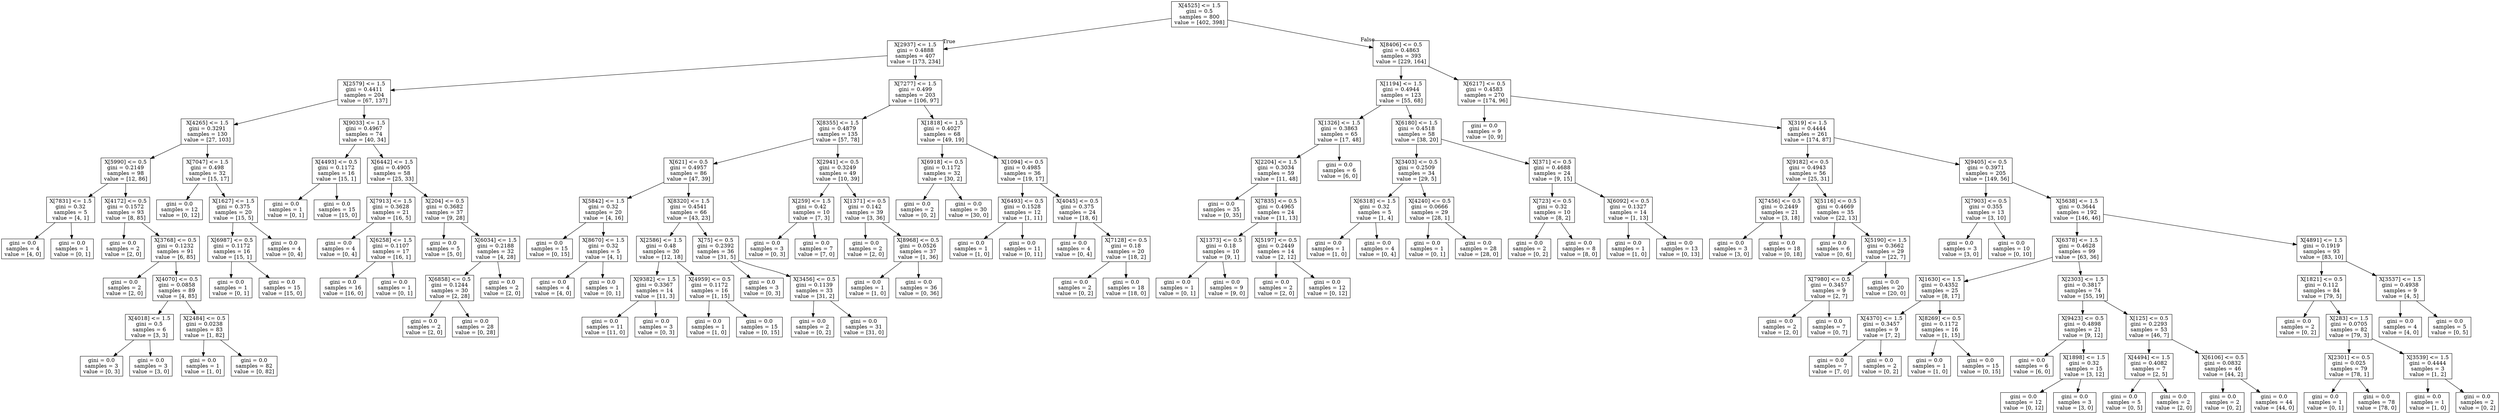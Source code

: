 digraph Tree {
node [shape=box] ;
0 [label="X[4525] <= 1.5\ngini = 0.5\nsamples = 800\nvalue = [402, 398]"] ;
1 [label="X[2937] <= 1.5\ngini = 0.4888\nsamples = 407\nvalue = [173, 234]"] ;
0 -> 1 [labeldistance=2.5, labelangle=45, headlabel="True"] ;
2 [label="X[2579] <= 1.5\ngini = 0.4411\nsamples = 204\nvalue = [67, 137]"] ;
1 -> 2 ;
3 [label="X[4265] <= 1.5\ngini = 0.3291\nsamples = 130\nvalue = [27, 103]"] ;
2 -> 3 ;
4 [label="X[5990] <= 0.5\ngini = 0.2149\nsamples = 98\nvalue = [12, 86]"] ;
3 -> 4 ;
5 [label="X[7831] <= 1.5\ngini = 0.32\nsamples = 5\nvalue = [4, 1]"] ;
4 -> 5 ;
6 [label="gini = 0.0\nsamples = 4\nvalue = [4, 0]"] ;
5 -> 6 ;
7 [label="gini = 0.0\nsamples = 1\nvalue = [0, 1]"] ;
5 -> 7 ;
8 [label="X[4172] <= 0.5\ngini = 0.1572\nsamples = 93\nvalue = [8, 85]"] ;
4 -> 8 ;
9 [label="gini = 0.0\nsamples = 2\nvalue = [2, 0]"] ;
8 -> 9 ;
10 [label="X[3768] <= 0.5\ngini = 0.1232\nsamples = 91\nvalue = [6, 85]"] ;
8 -> 10 ;
11 [label="gini = 0.0\nsamples = 2\nvalue = [2, 0]"] ;
10 -> 11 ;
12 [label="X[4070] <= 0.5\ngini = 0.0858\nsamples = 89\nvalue = [4, 85]"] ;
10 -> 12 ;
13 [label="X[4018] <= 1.5\ngini = 0.5\nsamples = 6\nvalue = [3, 3]"] ;
12 -> 13 ;
14 [label="gini = 0.0\nsamples = 3\nvalue = [0, 3]"] ;
13 -> 14 ;
15 [label="gini = 0.0\nsamples = 3\nvalue = [3, 0]"] ;
13 -> 15 ;
16 [label="X[2484] <= 0.5\ngini = 0.0238\nsamples = 83\nvalue = [1, 82]"] ;
12 -> 16 ;
17 [label="gini = 0.0\nsamples = 1\nvalue = [1, 0]"] ;
16 -> 17 ;
18 [label="gini = 0.0\nsamples = 82\nvalue = [0, 82]"] ;
16 -> 18 ;
19 [label="X[7047] <= 1.5\ngini = 0.498\nsamples = 32\nvalue = [15, 17]"] ;
3 -> 19 ;
20 [label="gini = 0.0\nsamples = 12\nvalue = [0, 12]"] ;
19 -> 20 ;
21 [label="X[1627] <= 1.5\ngini = 0.375\nsamples = 20\nvalue = [15, 5]"] ;
19 -> 21 ;
22 [label="X[6987] <= 0.5\ngini = 0.1172\nsamples = 16\nvalue = [15, 1]"] ;
21 -> 22 ;
23 [label="gini = 0.0\nsamples = 1\nvalue = [0, 1]"] ;
22 -> 23 ;
24 [label="gini = 0.0\nsamples = 15\nvalue = [15, 0]"] ;
22 -> 24 ;
25 [label="gini = 0.0\nsamples = 4\nvalue = [0, 4]"] ;
21 -> 25 ;
26 [label="X[9033] <= 1.5\ngini = 0.4967\nsamples = 74\nvalue = [40, 34]"] ;
2 -> 26 ;
27 [label="X[4493] <= 0.5\ngini = 0.1172\nsamples = 16\nvalue = [15, 1]"] ;
26 -> 27 ;
28 [label="gini = 0.0\nsamples = 1\nvalue = [0, 1]"] ;
27 -> 28 ;
29 [label="gini = 0.0\nsamples = 15\nvalue = [15, 0]"] ;
27 -> 29 ;
30 [label="X[6442] <= 1.5\ngini = 0.4905\nsamples = 58\nvalue = [25, 33]"] ;
26 -> 30 ;
31 [label="X[7913] <= 1.5\ngini = 0.3628\nsamples = 21\nvalue = [16, 5]"] ;
30 -> 31 ;
32 [label="gini = 0.0\nsamples = 4\nvalue = [0, 4]"] ;
31 -> 32 ;
33 [label="X[6258] <= 1.5\ngini = 0.1107\nsamples = 17\nvalue = [16, 1]"] ;
31 -> 33 ;
34 [label="gini = 0.0\nsamples = 16\nvalue = [16, 0]"] ;
33 -> 34 ;
35 [label="gini = 0.0\nsamples = 1\nvalue = [0, 1]"] ;
33 -> 35 ;
36 [label="X[204] <= 0.5\ngini = 0.3682\nsamples = 37\nvalue = [9, 28]"] ;
30 -> 36 ;
37 [label="gini = 0.0\nsamples = 5\nvalue = [5, 0]"] ;
36 -> 37 ;
38 [label="X[6034] <= 1.5\ngini = 0.2188\nsamples = 32\nvalue = [4, 28]"] ;
36 -> 38 ;
39 [label="X[6858] <= 0.5\ngini = 0.1244\nsamples = 30\nvalue = [2, 28]"] ;
38 -> 39 ;
40 [label="gini = 0.0\nsamples = 2\nvalue = [2, 0]"] ;
39 -> 40 ;
41 [label="gini = 0.0\nsamples = 28\nvalue = [0, 28]"] ;
39 -> 41 ;
42 [label="gini = 0.0\nsamples = 2\nvalue = [2, 0]"] ;
38 -> 42 ;
43 [label="X[7277] <= 1.5\ngini = 0.499\nsamples = 203\nvalue = [106, 97]"] ;
1 -> 43 ;
44 [label="X[8355] <= 1.5\ngini = 0.4879\nsamples = 135\nvalue = [57, 78]"] ;
43 -> 44 ;
45 [label="X[621] <= 0.5\ngini = 0.4957\nsamples = 86\nvalue = [47, 39]"] ;
44 -> 45 ;
46 [label="X[5842] <= 1.5\ngini = 0.32\nsamples = 20\nvalue = [4, 16]"] ;
45 -> 46 ;
47 [label="gini = 0.0\nsamples = 15\nvalue = [0, 15]"] ;
46 -> 47 ;
48 [label="X[8670] <= 1.5\ngini = 0.32\nsamples = 5\nvalue = [4, 1]"] ;
46 -> 48 ;
49 [label="gini = 0.0\nsamples = 4\nvalue = [4, 0]"] ;
48 -> 49 ;
50 [label="gini = 0.0\nsamples = 1\nvalue = [0, 1]"] ;
48 -> 50 ;
51 [label="X[8320] <= 1.5\ngini = 0.4541\nsamples = 66\nvalue = [43, 23]"] ;
45 -> 51 ;
52 [label="X[2586] <= 1.5\ngini = 0.48\nsamples = 30\nvalue = [12, 18]"] ;
51 -> 52 ;
53 [label="X[9382] <= 1.5\ngini = 0.3367\nsamples = 14\nvalue = [11, 3]"] ;
52 -> 53 ;
54 [label="gini = 0.0\nsamples = 11\nvalue = [11, 0]"] ;
53 -> 54 ;
55 [label="gini = 0.0\nsamples = 3\nvalue = [0, 3]"] ;
53 -> 55 ;
56 [label="X[4959] <= 0.5\ngini = 0.1172\nsamples = 16\nvalue = [1, 15]"] ;
52 -> 56 ;
57 [label="gini = 0.0\nsamples = 1\nvalue = [1, 0]"] ;
56 -> 57 ;
58 [label="gini = 0.0\nsamples = 15\nvalue = [0, 15]"] ;
56 -> 58 ;
59 [label="X[75] <= 0.5\ngini = 0.2392\nsamples = 36\nvalue = [31, 5]"] ;
51 -> 59 ;
60 [label="gini = 0.0\nsamples = 3\nvalue = [0, 3]"] ;
59 -> 60 ;
61 [label="X[3456] <= 0.5\ngini = 0.1139\nsamples = 33\nvalue = [31, 2]"] ;
59 -> 61 ;
62 [label="gini = 0.0\nsamples = 2\nvalue = [0, 2]"] ;
61 -> 62 ;
63 [label="gini = 0.0\nsamples = 31\nvalue = [31, 0]"] ;
61 -> 63 ;
64 [label="X[2941] <= 0.5\ngini = 0.3249\nsamples = 49\nvalue = [10, 39]"] ;
44 -> 64 ;
65 [label="X[259] <= 1.5\ngini = 0.42\nsamples = 10\nvalue = [7, 3]"] ;
64 -> 65 ;
66 [label="gini = 0.0\nsamples = 3\nvalue = [0, 3]"] ;
65 -> 66 ;
67 [label="gini = 0.0\nsamples = 7\nvalue = [7, 0]"] ;
65 -> 67 ;
68 [label="X[1371] <= 0.5\ngini = 0.142\nsamples = 39\nvalue = [3, 36]"] ;
64 -> 68 ;
69 [label="gini = 0.0\nsamples = 2\nvalue = [2, 0]"] ;
68 -> 69 ;
70 [label="X[8968] <= 0.5\ngini = 0.0526\nsamples = 37\nvalue = [1, 36]"] ;
68 -> 70 ;
71 [label="gini = 0.0\nsamples = 1\nvalue = [1, 0]"] ;
70 -> 71 ;
72 [label="gini = 0.0\nsamples = 36\nvalue = [0, 36]"] ;
70 -> 72 ;
73 [label="X[1818] <= 1.5\ngini = 0.4027\nsamples = 68\nvalue = [49, 19]"] ;
43 -> 73 ;
74 [label="X[6918] <= 0.5\ngini = 0.1172\nsamples = 32\nvalue = [30, 2]"] ;
73 -> 74 ;
75 [label="gini = 0.0\nsamples = 2\nvalue = [0, 2]"] ;
74 -> 75 ;
76 [label="gini = 0.0\nsamples = 30\nvalue = [30, 0]"] ;
74 -> 76 ;
77 [label="X[1094] <= 0.5\ngini = 0.4985\nsamples = 36\nvalue = [19, 17]"] ;
73 -> 77 ;
78 [label="X[6493] <= 0.5\ngini = 0.1528\nsamples = 12\nvalue = [1, 11]"] ;
77 -> 78 ;
79 [label="gini = 0.0\nsamples = 1\nvalue = [1, 0]"] ;
78 -> 79 ;
80 [label="gini = 0.0\nsamples = 11\nvalue = [0, 11]"] ;
78 -> 80 ;
81 [label="X[4045] <= 0.5\ngini = 0.375\nsamples = 24\nvalue = [18, 6]"] ;
77 -> 81 ;
82 [label="gini = 0.0\nsamples = 4\nvalue = [0, 4]"] ;
81 -> 82 ;
83 [label="X[7128] <= 0.5\ngini = 0.18\nsamples = 20\nvalue = [18, 2]"] ;
81 -> 83 ;
84 [label="gini = 0.0\nsamples = 2\nvalue = [0, 2]"] ;
83 -> 84 ;
85 [label="gini = 0.0\nsamples = 18\nvalue = [18, 0]"] ;
83 -> 85 ;
86 [label="X[8406] <= 0.5\ngini = 0.4863\nsamples = 393\nvalue = [229, 164]"] ;
0 -> 86 [labeldistance=2.5, labelangle=-45, headlabel="False"] ;
87 [label="X[1194] <= 1.5\ngini = 0.4944\nsamples = 123\nvalue = [55, 68]"] ;
86 -> 87 ;
88 [label="X[1326] <= 1.5\ngini = 0.3863\nsamples = 65\nvalue = [17, 48]"] ;
87 -> 88 ;
89 [label="X[2204] <= 1.5\ngini = 0.3034\nsamples = 59\nvalue = [11, 48]"] ;
88 -> 89 ;
90 [label="gini = 0.0\nsamples = 35\nvalue = [0, 35]"] ;
89 -> 90 ;
91 [label="X[7835] <= 0.5\ngini = 0.4965\nsamples = 24\nvalue = [11, 13]"] ;
89 -> 91 ;
92 [label="X[1373] <= 0.5\ngini = 0.18\nsamples = 10\nvalue = [9, 1]"] ;
91 -> 92 ;
93 [label="gini = 0.0\nsamples = 1\nvalue = [0, 1]"] ;
92 -> 93 ;
94 [label="gini = 0.0\nsamples = 9\nvalue = [9, 0]"] ;
92 -> 94 ;
95 [label="X[5197] <= 0.5\ngini = 0.2449\nsamples = 14\nvalue = [2, 12]"] ;
91 -> 95 ;
96 [label="gini = 0.0\nsamples = 2\nvalue = [2, 0]"] ;
95 -> 96 ;
97 [label="gini = 0.0\nsamples = 12\nvalue = [0, 12]"] ;
95 -> 97 ;
98 [label="gini = 0.0\nsamples = 6\nvalue = [6, 0]"] ;
88 -> 98 ;
99 [label="X[6180] <= 1.5\ngini = 0.4518\nsamples = 58\nvalue = [38, 20]"] ;
87 -> 99 ;
100 [label="X[3403] <= 0.5\ngini = 0.2509\nsamples = 34\nvalue = [29, 5]"] ;
99 -> 100 ;
101 [label="X[6318] <= 1.5\ngini = 0.32\nsamples = 5\nvalue = [1, 4]"] ;
100 -> 101 ;
102 [label="gini = 0.0\nsamples = 1\nvalue = [1, 0]"] ;
101 -> 102 ;
103 [label="gini = 0.0\nsamples = 4\nvalue = [0, 4]"] ;
101 -> 103 ;
104 [label="X[4240] <= 0.5\ngini = 0.0666\nsamples = 29\nvalue = [28, 1]"] ;
100 -> 104 ;
105 [label="gini = 0.0\nsamples = 1\nvalue = [0, 1]"] ;
104 -> 105 ;
106 [label="gini = 0.0\nsamples = 28\nvalue = [28, 0]"] ;
104 -> 106 ;
107 [label="X[371] <= 0.5\ngini = 0.4688\nsamples = 24\nvalue = [9, 15]"] ;
99 -> 107 ;
108 [label="X[723] <= 0.5\ngini = 0.32\nsamples = 10\nvalue = [8, 2]"] ;
107 -> 108 ;
109 [label="gini = 0.0\nsamples = 2\nvalue = [0, 2]"] ;
108 -> 109 ;
110 [label="gini = 0.0\nsamples = 8\nvalue = [8, 0]"] ;
108 -> 110 ;
111 [label="X[6092] <= 0.5\ngini = 0.1327\nsamples = 14\nvalue = [1, 13]"] ;
107 -> 111 ;
112 [label="gini = 0.0\nsamples = 1\nvalue = [1, 0]"] ;
111 -> 112 ;
113 [label="gini = 0.0\nsamples = 13\nvalue = [0, 13]"] ;
111 -> 113 ;
114 [label="X[6217] <= 0.5\ngini = 0.4583\nsamples = 270\nvalue = [174, 96]"] ;
86 -> 114 ;
115 [label="gini = 0.0\nsamples = 9\nvalue = [0, 9]"] ;
114 -> 115 ;
116 [label="X[319] <= 1.5\ngini = 0.4444\nsamples = 261\nvalue = [174, 87]"] ;
114 -> 116 ;
117 [label="X[9182] <= 0.5\ngini = 0.4943\nsamples = 56\nvalue = [25, 31]"] ;
116 -> 117 ;
118 [label="X[7456] <= 0.5\ngini = 0.2449\nsamples = 21\nvalue = [3, 18]"] ;
117 -> 118 ;
119 [label="gini = 0.0\nsamples = 3\nvalue = [3, 0]"] ;
118 -> 119 ;
120 [label="gini = 0.0\nsamples = 18\nvalue = [0, 18]"] ;
118 -> 120 ;
121 [label="X[5116] <= 0.5\ngini = 0.4669\nsamples = 35\nvalue = [22, 13]"] ;
117 -> 121 ;
122 [label="gini = 0.0\nsamples = 6\nvalue = [0, 6]"] ;
121 -> 122 ;
123 [label="X[5190] <= 1.5\ngini = 0.3662\nsamples = 29\nvalue = [22, 7]"] ;
121 -> 123 ;
124 [label="X[7980] <= 0.5\ngini = 0.3457\nsamples = 9\nvalue = [2, 7]"] ;
123 -> 124 ;
125 [label="gini = 0.0\nsamples = 2\nvalue = [2, 0]"] ;
124 -> 125 ;
126 [label="gini = 0.0\nsamples = 7\nvalue = [0, 7]"] ;
124 -> 126 ;
127 [label="gini = 0.0\nsamples = 20\nvalue = [20, 0]"] ;
123 -> 127 ;
128 [label="X[9405] <= 0.5\ngini = 0.3971\nsamples = 205\nvalue = [149, 56]"] ;
116 -> 128 ;
129 [label="X[7903] <= 0.5\ngini = 0.355\nsamples = 13\nvalue = [3, 10]"] ;
128 -> 129 ;
130 [label="gini = 0.0\nsamples = 3\nvalue = [3, 0]"] ;
129 -> 130 ;
131 [label="gini = 0.0\nsamples = 10\nvalue = [0, 10]"] ;
129 -> 131 ;
132 [label="X[5638] <= 1.5\ngini = 0.3644\nsamples = 192\nvalue = [146, 46]"] ;
128 -> 132 ;
133 [label="X[6378] <= 1.5\ngini = 0.4628\nsamples = 99\nvalue = [63, 36]"] ;
132 -> 133 ;
134 [label="X[1630] <= 1.5\ngini = 0.4352\nsamples = 25\nvalue = [8, 17]"] ;
133 -> 134 ;
135 [label="X[4370] <= 1.5\ngini = 0.3457\nsamples = 9\nvalue = [7, 2]"] ;
134 -> 135 ;
136 [label="gini = 0.0\nsamples = 7\nvalue = [7, 0]"] ;
135 -> 136 ;
137 [label="gini = 0.0\nsamples = 2\nvalue = [0, 2]"] ;
135 -> 137 ;
138 [label="X[8269] <= 0.5\ngini = 0.1172\nsamples = 16\nvalue = [1, 15]"] ;
134 -> 138 ;
139 [label="gini = 0.0\nsamples = 1\nvalue = [1, 0]"] ;
138 -> 139 ;
140 [label="gini = 0.0\nsamples = 15\nvalue = [0, 15]"] ;
138 -> 140 ;
141 [label="X[2303] <= 1.5\ngini = 0.3817\nsamples = 74\nvalue = [55, 19]"] ;
133 -> 141 ;
142 [label="X[9423] <= 0.5\ngini = 0.4898\nsamples = 21\nvalue = [9, 12]"] ;
141 -> 142 ;
143 [label="gini = 0.0\nsamples = 6\nvalue = [6, 0]"] ;
142 -> 143 ;
144 [label="X[1898] <= 1.5\ngini = 0.32\nsamples = 15\nvalue = [3, 12]"] ;
142 -> 144 ;
145 [label="gini = 0.0\nsamples = 12\nvalue = [0, 12]"] ;
144 -> 145 ;
146 [label="gini = 0.0\nsamples = 3\nvalue = [3, 0]"] ;
144 -> 146 ;
147 [label="X[125] <= 0.5\ngini = 0.2293\nsamples = 53\nvalue = [46, 7]"] ;
141 -> 147 ;
148 [label="X[4494] <= 1.5\ngini = 0.4082\nsamples = 7\nvalue = [2, 5]"] ;
147 -> 148 ;
149 [label="gini = 0.0\nsamples = 5\nvalue = [0, 5]"] ;
148 -> 149 ;
150 [label="gini = 0.0\nsamples = 2\nvalue = [2, 0]"] ;
148 -> 150 ;
151 [label="X[6106] <= 0.5\ngini = 0.0832\nsamples = 46\nvalue = [44, 2]"] ;
147 -> 151 ;
152 [label="gini = 0.0\nsamples = 2\nvalue = [0, 2]"] ;
151 -> 152 ;
153 [label="gini = 0.0\nsamples = 44\nvalue = [44, 0]"] ;
151 -> 153 ;
154 [label="X[4891] <= 1.5\ngini = 0.1919\nsamples = 93\nvalue = [83, 10]"] ;
132 -> 154 ;
155 [label="X[1821] <= 0.5\ngini = 0.112\nsamples = 84\nvalue = [79, 5]"] ;
154 -> 155 ;
156 [label="gini = 0.0\nsamples = 2\nvalue = [0, 2]"] ;
155 -> 156 ;
157 [label="X[283] <= 1.5\ngini = 0.0705\nsamples = 82\nvalue = [79, 3]"] ;
155 -> 157 ;
158 [label="X[2301] <= 0.5\ngini = 0.025\nsamples = 79\nvalue = [78, 1]"] ;
157 -> 158 ;
159 [label="gini = 0.0\nsamples = 1\nvalue = [0, 1]"] ;
158 -> 159 ;
160 [label="gini = 0.0\nsamples = 78\nvalue = [78, 0]"] ;
158 -> 160 ;
161 [label="X[3539] <= 1.5\ngini = 0.4444\nsamples = 3\nvalue = [1, 2]"] ;
157 -> 161 ;
162 [label="gini = 0.0\nsamples = 1\nvalue = [1, 0]"] ;
161 -> 162 ;
163 [label="gini = 0.0\nsamples = 2\nvalue = [0, 2]"] ;
161 -> 163 ;
164 [label="X[3537] <= 1.5\ngini = 0.4938\nsamples = 9\nvalue = [4, 5]"] ;
154 -> 164 ;
165 [label="gini = 0.0\nsamples = 4\nvalue = [4, 0]"] ;
164 -> 165 ;
166 [label="gini = 0.0\nsamples = 5\nvalue = [0, 5]"] ;
164 -> 166 ;
}